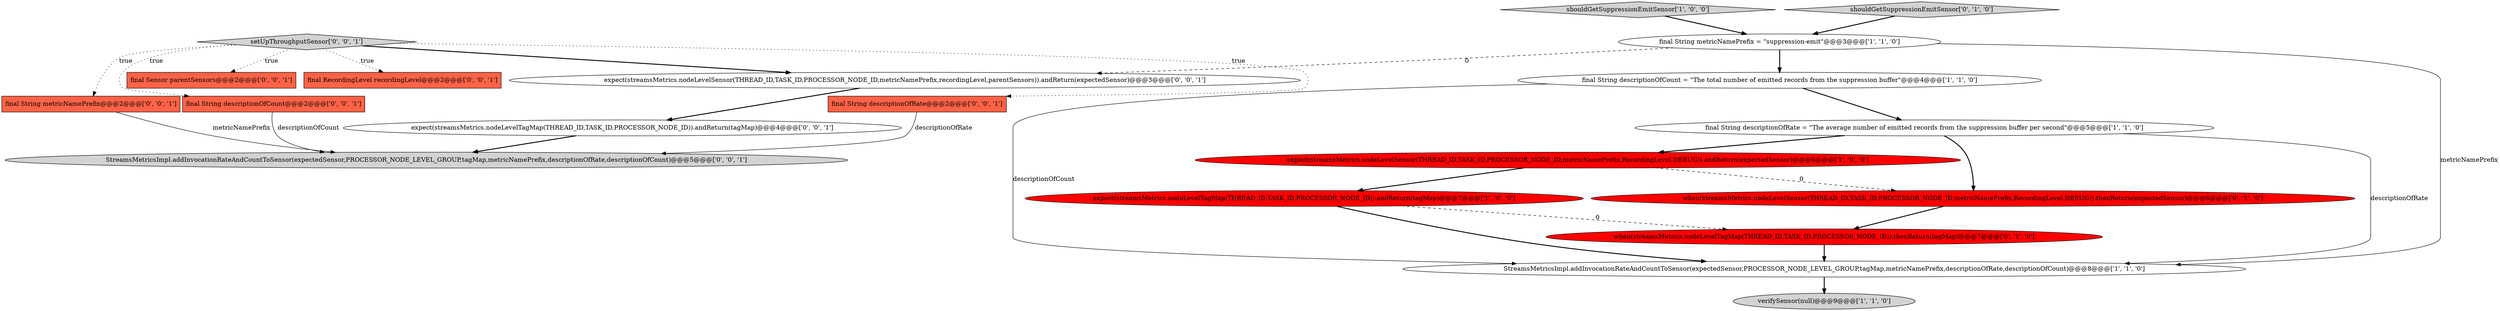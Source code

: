 digraph {
16 [style = filled, label = "StreamsMetricsImpl.addInvocationRateAndCountToSensor(expectedSensor,PROCESSOR_NODE_LEVEL_GROUP,tagMap,metricNamePrefix,descriptionOfRate,descriptionOfCount)@@@5@@@['0', '0', '1']", fillcolor = lightgray, shape = ellipse image = "AAA0AAABBB3BBB"];
14 [style = filled, label = "expect(streamsMetrics.nodeLevelSensor(THREAD_ID,TASK_ID,PROCESSOR_NODE_ID,metricNamePrefix,recordingLevel,parentSensors)).andReturn(expectedSensor)@@@3@@@['0', '0', '1']", fillcolor = white, shape = ellipse image = "AAA0AAABBB3BBB"];
13 [style = filled, label = "expect(streamsMetrics.nodeLevelTagMap(THREAD_ID,TASK_ID,PROCESSOR_NODE_ID)).andReturn(tagMap)@@@4@@@['0', '0', '1']", fillcolor = white, shape = ellipse image = "AAA0AAABBB3BBB"];
0 [style = filled, label = "StreamsMetricsImpl.addInvocationRateAndCountToSensor(expectedSensor,PROCESSOR_NODE_LEVEL_GROUP,tagMap,metricNamePrefix,descriptionOfRate,descriptionOfCount)@@@8@@@['1', '1', '0']", fillcolor = white, shape = ellipse image = "AAA0AAABBB1BBB"];
18 [style = filled, label = "final Sensor parentSensors@@@2@@@['0', '0', '1']", fillcolor = tomato, shape = box image = "AAA0AAABBB3BBB"];
15 [style = filled, label = "final String descriptionOfRate@@@2@@@['0', '0', '1']", fillcolor = tomato, shape = box image = "AAA0AAABBB3BBB"];
11 [style = filled, label = "setUpThroughputSensor['0', '0', '1']", fillcolor = lightgray, shape = diamond image = "AAA0AAABBB3BBB"];
6 [style = filled, label = "expect(streamsMetrics.nodeLevelTagMap(THREAD_ID,TASK_ID,PROCESSOR_NODE_ID)).andReturn(tagMap)@@@7@@@['1', '0', '0']", fillcolor = red, shape = ellipse image = "AAA1AAABBB1BBB"];
9 [style = filled, label = "when(streamsMetrics.nodeLevelSensor(THREAD_ID,TASK_ID,PROCESSOR_NODE_ID,metricNamePrefix,RecordingLevel.DEBUG)).thenReturn(expectedSensor)@@@6@@@['0', '1', '0']", fillcolor = red, shape = ellipse image = "AAA1AAABBB2BBB"];
19 [style = filled, label = "final RecordingLevel recordingLevel@@@2@@@['0', '0', '1']", fillcolor = tomato, shape = box image = "AAA0AAABBB3BBB"];
8 [style = filled, label = "when(streamsMetrics.nodeLevelTagMap(THREAD_ID,TASK_ID,PROCESSOR_NODE_ID)).thenReturn(tagMap)@@@7@@@['0', '1', '0']", fillcolor = red, shape = ellipse image = "AAA1AAABBB2BBB"];
17 [style = filled, label = "final String metricNamePrefix@@@2@@@['0', '0', '1']", fillcolor = tomato, shape = box image = "AAA0AAABBB3BBB"];
3 [style = filled, label = "shouldGetSuppressionEmitSensor['1', '0', '0']", fillcolor = lightgray, shape = diamond image = "AAA0AAABBB1BBB"];
1 [style = filled, label = "final String descriptionOfRate = \"The average number of emitted records from the suppression buffer per second\"@@@5@@@['1', '1', '0']", fillcolor = white, shape = ellipse image = "AAA0AAABBB1BBB"];
2 [style = filled, label = "expect(streamsMetrics.nodeLevelSensor(THREAD_ID,TASK_ID,PROCESSOR_NODE_ID,metricNamePrefix,RecordingLevel.DEBUG)).andReturn(expectedSensor)@@@6@@@['1', '0', '0']", fillcolor = red, shape = ellipse image = "AAA1AAABBB1BBB"];
5 [style = filled, label = "verifySensor(null)@@@9@@@['1', '1', '0']", fillcolor = lightgray, shape = ellipse image = "AAA0AAABBB1BBB"];
4 [style = filled, label = "final String descriptionOfCount = \"The total number of emitted records from the suppression buffer\"@@@4@@@['1', '1', '0']", fillcolor = white, shape = ellipse image = "AAA0AAABBB1BBB"];
10 [style = filled, label = "shouldGetSuppressionEmitSensor['0', '1', '0']", fillcolor = lightgray, shape = diamond image = "AAA0AAABBB2BBB"];
7 [style = filled, label = "final String metricNamePrefix = \"suppression-emit\"@@@3@@@['1', '1', '0']", fillcolor = white, shape = ellipse image = "AAA0AAABBB1BBB"];
12 [style = filled, label = "final String descriptionOfCount@@@2@@@['0', '0', '1']", fillcolor = tomato, shape = box image = "AAA0AAABBB3BBB"];
6->8 [style = dashed, label="0"];
11->14 [style = bold, label=""];
1->0 [style = solid, label="descriptionOfRate"];
2->6 [style = bold, label=""];
7->14 [style = dashed, label="0"];
11->12 [style = dotted, label="true"];
11->17 [style = dotted, label="true"];
17->16 [style = solid, label="metricNamePrefix"];
6->0 [style = bold, label=""];
12->16 [style = solid, label="descriptionOfCount"];
7->4 [style = bold, label=""];
11->18 [style = dotted, label="true"];
9->8 [style = bold, label=""];
10->7 [style = bold, label=""];
13->16 [style = bold, label=""];
1->9 [style = bold, label=""];
8->0 [style = bold, label=""];
4->0 [style = solid, label="descriptionOfCount"];
3->7 [style = bold, label=""];
2->9 [style = dashed, label="0"];
15->16 [style = solid, label="descriptionOfRate"];
1->2 [style = bold, label=""];
4->1 [style = bold, label=""];
11->19 [style = dotted, label="true"];
14->13 [style = bold, label=""];
7->0 [style = solid, label="metricNamePrefix"];
11->15 [style = dotted, label="true"];
0->5 [style = bold, label=""];
}
